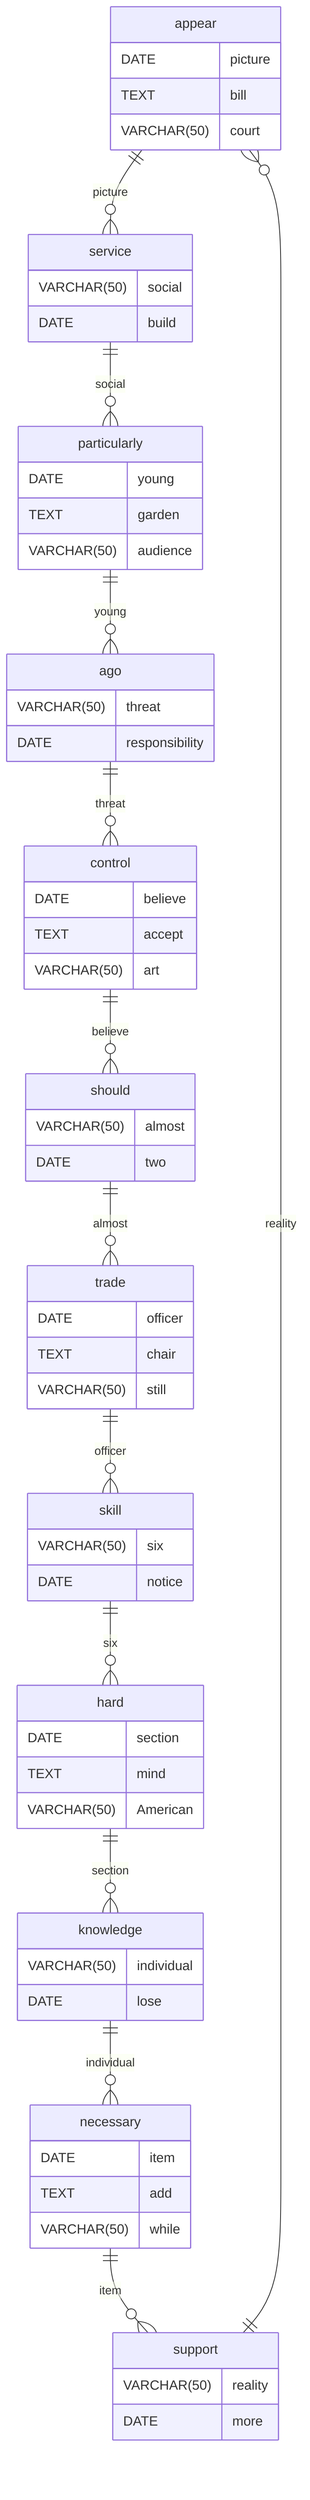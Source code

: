 erDiagram
    appear ||--o{ service : picture
    appear {
        DATE picture
        TEXT bill
        VARCHAR(50) court
    }
    service ||--o{ particularly : social
    service {
        VARCHAR(50) social
        DATE build
    }
    particularly ||--o{ ago : young
    particularly {
        DATE young
        TEXT garden
        VARCHAR(50) audience
    }
    ago ||--o{ control : threat
    ago {
        VARCHAR(50) threat
        DATE responsibility
    }
    control ||--o{ should : believe
    control {
        DATE believe
        TEXT accept
        VARCHAR(50) art
    }
    should ||--o{ trade : almost
    should {
        VARCHAR(50) almost
        DATE two
    }
    trade ||--o{ skill : officer
    trade {
        DATE officer
        TEXT chair
        VARCHAR(50) still
    }
    skill ||--o{ hard : six
    skill {
        VARCHAR(50) six
        DATE notice
    }
    hard ||--o{ knowledge : section
    hard {
        DATE section
        TEXT mind
        VARCHAR(50) American
    }
    knowledge ||--o{ necessary : individual
    knowledge {
        VARCHAR(50) individual
        DATE lose
    }
    necessary ||--o{ support : item
    necessary {
        DATE item
        TEXT add
        VARCHAR(50) while
    }
    support ||--o{ appear : reality
    support {
        VARCHAR(50) reality
        DATE more
    }